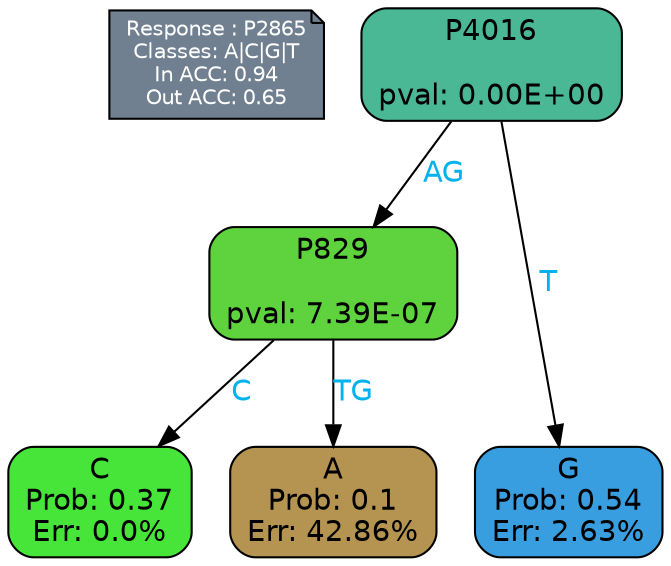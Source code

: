 digraph Tree {
node [shape=box, style="filled, rounded", color="black", fontname=helvetica] ;
graph [ranksep=equally, splines=polylines, bgcolor=transparent, dpi=600] ;
edge [fontname=helvetica] ;
LEGEND [label="Response : P2865
Classes: A|C|G|T
In ACC: 0.94
Out ACC: 0.65
",shape=note,align=left,style=filled,fillcolor="slategray",fontcolor="white",fontsize=10];1 [label="P4016

pval: 0.00E+00", fillcolor="#4ab795"] ;
2 [label="P829

pval: 7.39E-07", fillcolor="#5ed33e"] ;
3 [label="C
Prob: 0.37
Err: 0.0%", fillcolor="#47e539"] ;
4 [label="A
Prob: 0.1
Err: 42.86%", fillcolor="#b59351"] ;
5 [label="G
Prob: 0.54
Err: 2.63%", fillcolor="#399ee0"] ;
1 -> 2 [label="AG",fontcolor=deepskyblue2] ;
1 -> 5 [label="T",fontcolor=deepskyblue2] ;
2 -> 3 [label="C",fontcolor=deepskyblue2] ;
2 -> 4 [label="TG",fontcolor=deepskyblue2] ;
{rank = same; 3;4;5;}{rank = same; LEGEND;1;}}